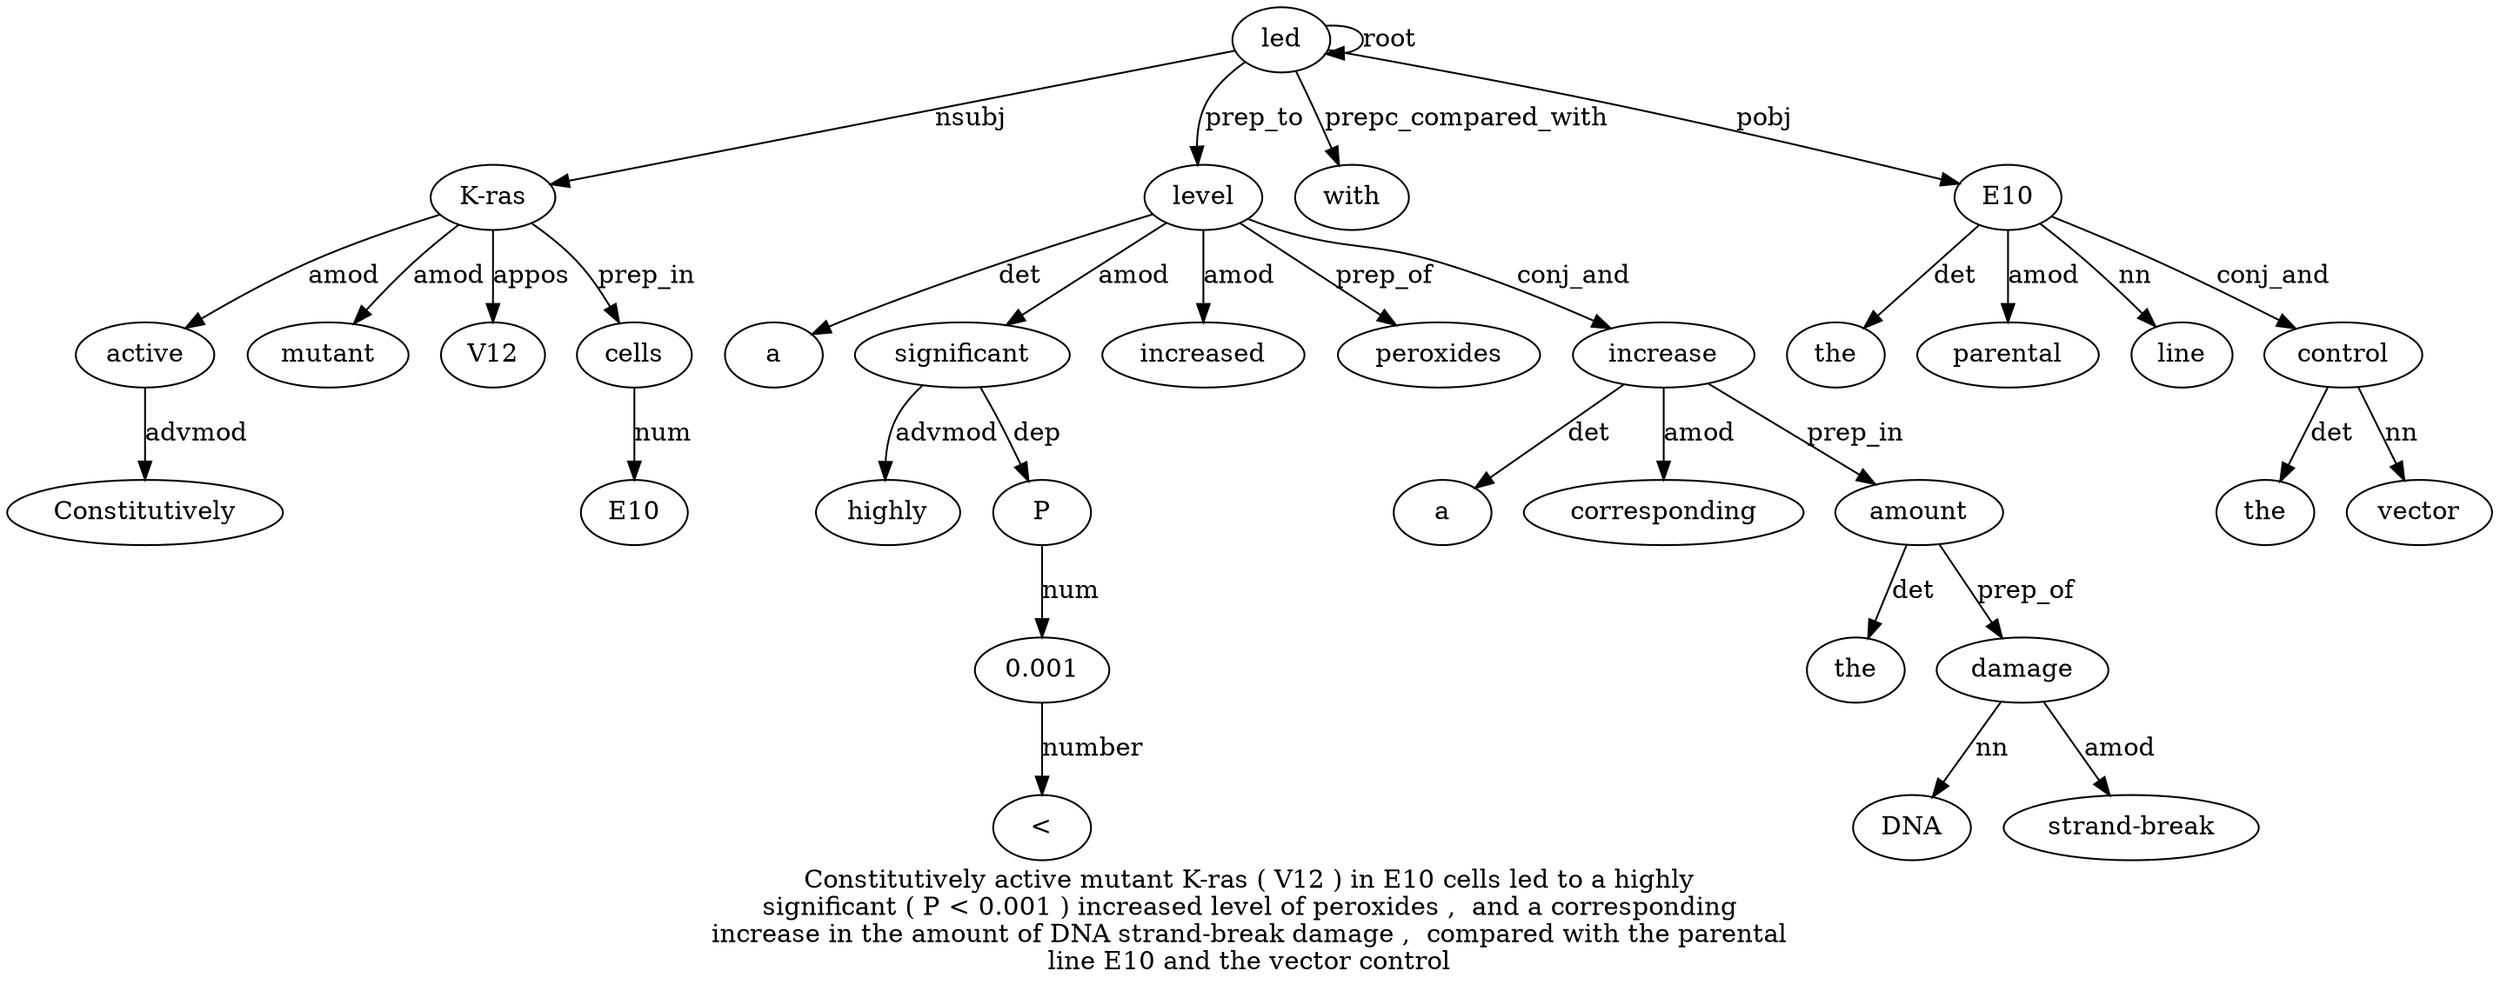 digraph "Constitutively active mutant K-ras ( V12 ) in E10 cells led to a highly significant ( P < 0.001 ) increased level of peroxides ,  and a corresponding increase in the amount of DNA strand-break damage ,  compared with the parental line E10 and the vector control" {
label="Constitutively active mutant K-ras ( V12 ) in E10 cells led to a highly
significant ( P < 0.001 ) increased level of peroxides ,  and a corresponding
increase in the amount of DNA strand-break damage ,  compared with the parental
line E10 and the vector control";
active2 [style=filled, fillcolor=white, label=active];
Constitutively1 [style=filled, fillcolor=white, label=Constitutively];
active2 -> Constitutively1  [label=advmod];
"K-ras4" [style=filled, fillcolor=white, label="K-ras"];
"K-ras4" -> active2  [label=amod];
mutant3 [style=filled, fillcolor=white, label=mutant];
"K-ras4" -> mutant3  [label=amod];
led11 [style=filled, fillcolor=white, label=led];
led11 -> "K-ras4"  [label=nsubj];
V126 [style=filled, fillcolor=white, label=V12];
"K-ras4" -> V126  [label=appos];
cells10 [style=filled, fillcolor=white, label=cells];
E109 [style=filled, fillcolor=white, label=E10];
cells10 -> E109  [label=num];
"K-ras4" -> cells10  [label=prep_in];
led11 -> led11  [label=root];
level22 [style=filled, fillcolor=white, label=level];
a13 [style=filled, fillcolor=white, label=a];
level22 -> a13  [label=det];
significant15 [style=filled, fillcolor=white, label=significant];
highly14 [style=filled, fillcolor=white, label=highly];
significant15 -> highly14  [label=advmod];
level22 -> significant15  [label=amod];
P17 [style=filled, fillcolor=white, label=P];
significant15 -> P17  [label=dep];
"0.00119" [style=filled, fillcolor=white, label="0.001"];
"<18" [style=filled, fillcolor=white, label="<"];
"0.00119" -> "<18"  [label=number];
P17 -> "0.00119"  [label=num];
increased21 [style=filled, fillcolor=white, label=increased];
level22 -> increased21  [label=amod];
led11 -> level22  [label=prep_to];
peroxides24 [style=filled, fillcolor=white, label=peroxides];
level22 -> peroxides24  [label=prep_of];
increase29 [style=filled, fillcolor=white, label=increase];
a27 [style=filled, fillcolor=white, label=a];
increase29 -> a27  [label=det];
corresponding28 [style=filled, fillcolor=white, label=corresponding];
increase29 -> corresponding28  [label=amod];
level22 -> increase29  [label=conj_and];
amount32 [style=filled, fillcolor=white, label=amount];
the31 [style=filled, fillcolor=white, label=the];
amount32 -> the31  [label=det];
increase29 -> amount32  [label=prep_in];
damage36 [style=filled, fillcolor=white, label=damage];
DNA34 [style=filled, fillcolor=white, label=DNA];
damage36 -> DNA34  [label=nn];
"strand-break35" [style=filled, fillcolor=white, label="strand-break"];
damage36 -> "strand-break35"  [label=amod];
amount32 -> damage36  [label=prep_of];
with39 [style=filled, fillcolor=white, label=with];
led11 -> with39  [label=prepc_compared_with];
E1043 [style=filled, fillcolor=white, label=E10];
the40 [style=filled, fillcolor=white, label=the];
E1043 -> the40  [label=det];
parental41 [style=filled, fillcolor=white, label=parental];
E1043 -> parental41  [label=amod];
line42 [style=filled, fillcolor=white, label=line];
E1043 -> line42  [label=nn];
led11 -> E1043  [label=pobj];
control47 [style=filled, fillcolor=white, label=control];
the45 [style=filled, fillcolor=white, label=the];
control47 -> the45  [label=det];
vector46 [style=filled, fillcolor=white, label=vector];
control47 -> vector46  [label=nn];
E1043 -> control47  [label=conj_and];
}
